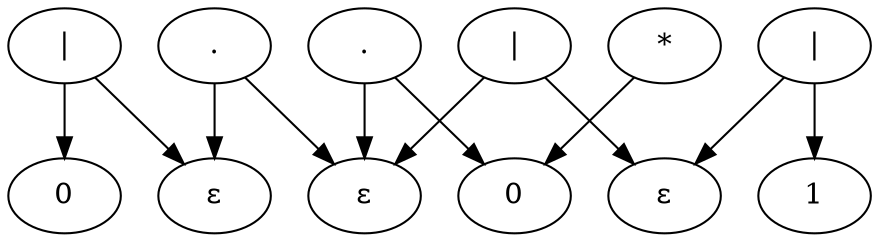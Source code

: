 // AST
digraph {
	rankdir=TB
	node0 [label="."]
	node1 [label="."]
	node2 [label="|"]
	node3 [label=0]
	node2 -> node3
	node4 [label="ε"]
	node2 -> node4
	node1 -> node4
	node5 [label="|"]
	node6 [label="|"]
	node7 [label=1]
	node6 -> node7
	node8 [label="ε"]
	node6 -> node8
	node5 -> node8
	node9 [label="ε"]
	node5 -> node9
	node1 -> node9
	node0 -> node9
	node10 [label="*"]
	node11 [label=0]
	node10 -> node11
	node0 -> node11
}
